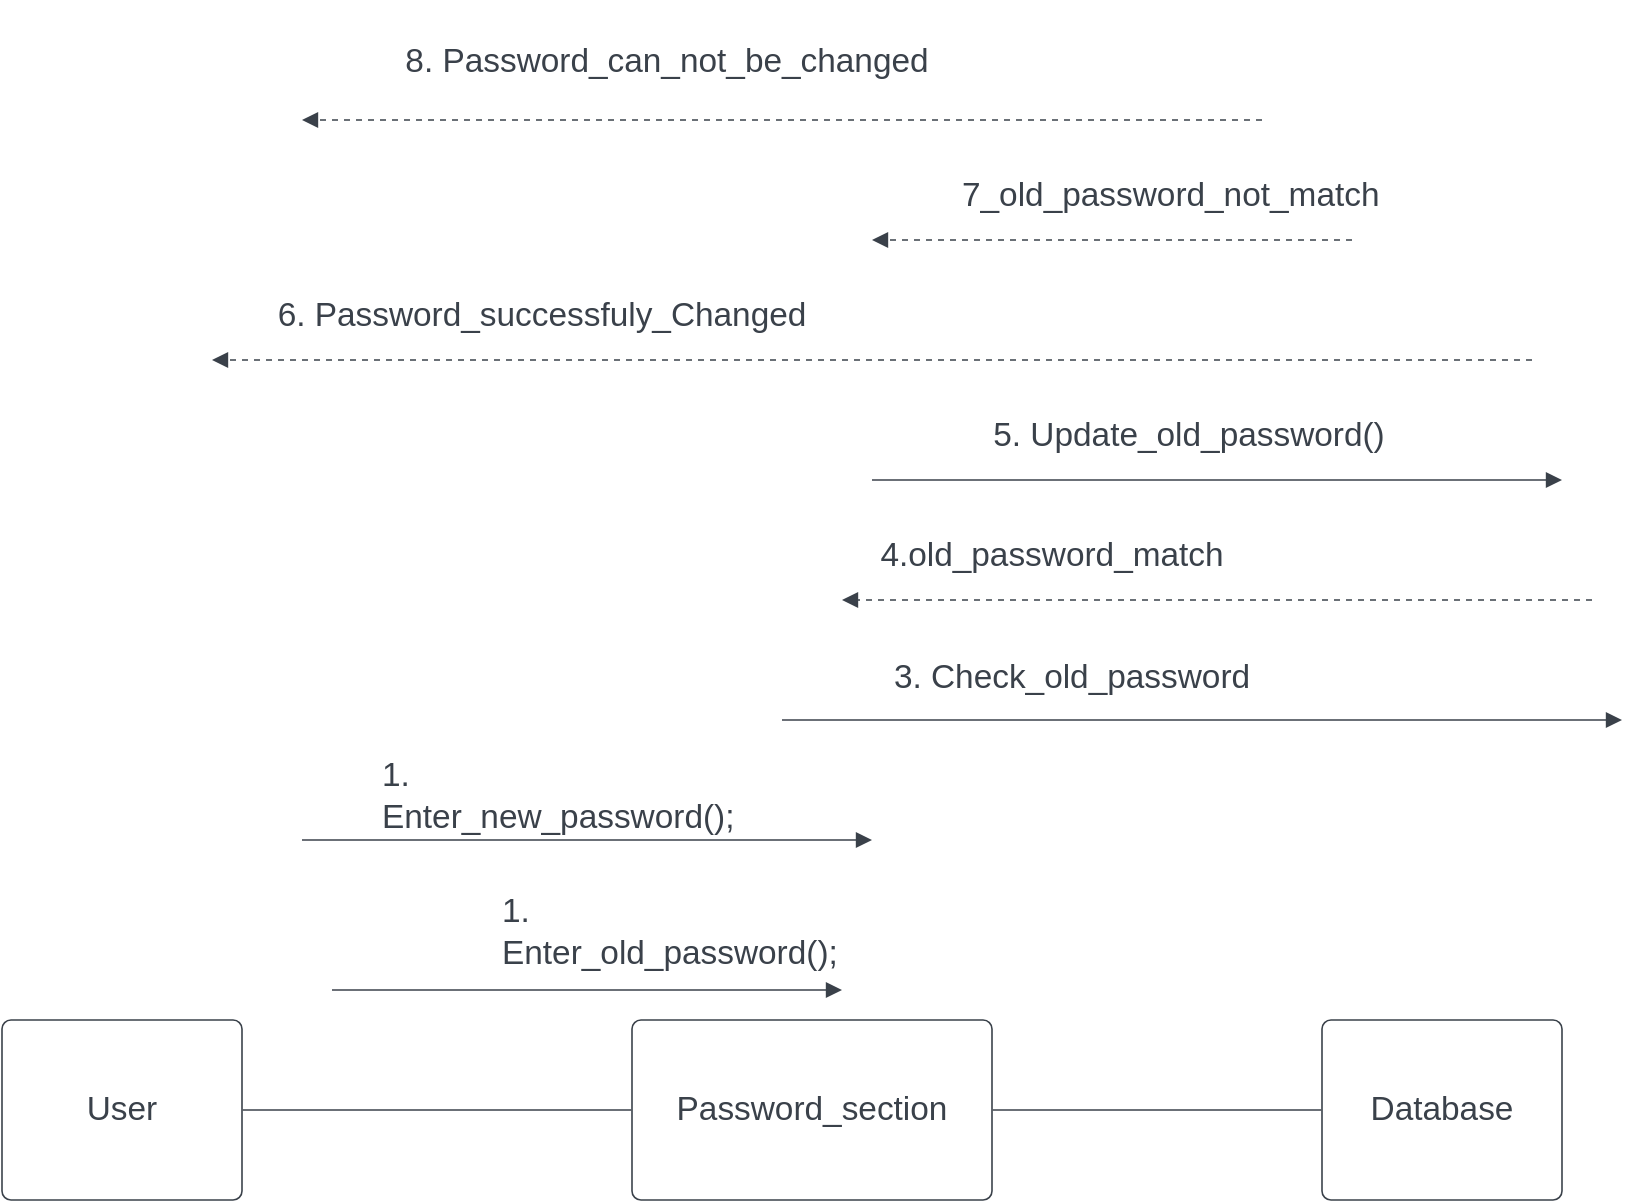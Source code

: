 <mxfile version="20.0.1" type="device"><diagram id="MHOnZzlbGCscSvnN5c8_" name="Page-1"><mxGraphModel dx="1422" dy="737" grid="1" gridSize="10" guides="1" tooltips="1" connect="1" arrows="1" fold="1" page="1" pageScale="1" pageWidth="827" pageHeight="1169" math="0" shadow="0"><root><mxCell id="0"/><mxCell id="1" parent="0"/><UserObject label="3. Check_old_password" lucidchartObjectId="xXLouRXSZRPX" id="3JobQEwSpA5xvWlvpnQr-1"><mxCell style="html=1;overflow=block;blockSpacing=1;whiteSpace=wrap;fontSize=16.7;fontColor=#3a414a;spacing=0;fillColor=#ffffff;strokeWidth=1.5;strokeColor=none;" vertex="1" parent="1"><mxGeometry x="640" y="361" width="180" height="45" as="geometry"/></mxCell></UserObject><UserObject label="&lt;ol style=&quot;margin: 0px; padding-left: 10px;list-style-position: inside; list-style-type:decimal&quot;&gt;&lt;li style=&quot;text-align:left;color:#3a414a;font-size:16.7px;&quot;&gt;&lt;span style=&quot;margin-left: 0px;margin-top: -2px;&quot;&gt;&lt;span style=&quot;font-size:16.7px;color:#3a414a;&quot;&gt;Enter_old_password();&lt;/span&gt;&lt;/span&gt;&lt;/li&gt;&lt;/ol&gt;" lucidchartObjectId="sWLoykLVCsQC" id="3JobQEwSpA5xvWlvpnQr-2"><mxCell style="html=1;overflow=block;blockSpacing=1;whiteSpace=wrap;fontSize=13;spacing=0;fillColor=#ffffff;strokeWidth=1.5;strokeColor=none;" vertex="1" parent="1"><mxGeometry x="435" y="488" width="180" height="45" as="geometry"/></mxCell></UserObject><UserObject label="6. Password_successfuly_Changed" lucidchartObjectId="dZLo0iNb9QCH" id="3JobQEwSpA5xvWlvpnQr-3"><mxCell style="html=1;overflow=block;blockSpacing=1;whiteSpace=wrap;fontSize=16.7;fontColor=#3a414a;spacing=0;fillColor=#ffffff;strokeWidth=1.5;strokeColor=none;" vertex="1" parent="1"><mxGeometry x="330" y="180" width="270" height="45" as="geometry"/></mxCell></UserObject><UserObject label="4.old_password_match" lucidchartObjectId="_XLodYeJjiwo" id="3JobQEwSpA5xvWlvpnQr-4"><mxCell style="html=1;overflow=block;blockSpacing=1;whiteSpace=wrap;fontSize=16.7;fontColor=#3a414a;spacing=0;fillColor=#ffffff;strokeWidth=1.5;strokeColor=none;" vertex="1" parent="1"><mxGeometry x="630" y="300" width="180" height="45" as="geometry"/></mxCell></UserObject><UserObject label="5. Update_old_password()" lucidchartObjectId="HYLovMAFq8Tl" id="3JobQEwSpA5xvWlvpnQr-5"><mxCell style="html=1;overflow=block;blockSpacing=1;whiteSpace=wrap;fontSize=16.7;fontColor=#3a414a;spacing=0;fillColor=#ffffff;strokeWidth=1.5;strokeColor=none;" vertex="1" parent="1"><mxGeometry x="660" y="240" width="257" height="45" as="geometry"/></mxCell></UserObject><UserObject label="8. Password_can_not_be_changed" lucidchartObjectId="H0Lo2zGnN2K7" id="3JobQEwSpA5xvWlvpnQr-6"><mxCell style="html=1;overflow=block;blockSpacing=1;whiteSpace=wrap;fontSize=16.7;fontColor=#3a414a;spacing=0;fillColor=#ffffff;strokeWidth=1.5;strokeColor=none;" vertex="1" parent="1"><mxGeometry x="390" y="45" width="275" height="61" as="geometry"/></mxCell></UserObject><UserObject label="7_old_password_not_match" lucidchartObjectId="2ZLo4AqRlz6L" id="3JobQEwSpA5xvWlvpnQr-7"><mxCell style="html=1;overflow=block;blockSpacing=1;whiteSpace=wrap;fontSize=16.7;fontColor=#3a414a;spacing=0;fillColor=#ffffff;strokeWidth=1.5;strokeColor=none;" vertex="1" parent="1"><mxGeometry x="675" y="120" width="180" height="45" as="geometry"/></mxCell></UserObject><UserObject label="User" lucidchartObjectId="PVLoS27cyX43" id="3JobQEwSpA5xvWlvpnQr-8"><mxCell style="html=1;overflow=block;blockSpacing=1;whiteSpace=wrap;fontSize=16.7;fontColor=#3a414a;spacing=3.8;strokeColor=#3a414a;strokeOpacity=100;rounded=1;absoluteArcSize=1;arcSize=9;strokeWidth=0.8;" vertex="1" parent="1"><mxGeometry x="195" y="555" width="120" height="90" as="geometry"/></mxCell></UserObject><UserObject label="Password_section" lucidchartObjectId="SVLobl7tIkgB" id="3JobQEwSpA5xvWlvpnQr-9"><mxCell style="html=1;overflow=block;blockSpacing=1;whiteSpace=wrap;fontSize=16.7;fontColor=#3a414a;spacing=3.8;strokeColor=#3a414a;strokeOpacity=100;rounded=1;absoluteArcSize=1;arcSize=9;strokeWidth=0.8;" vertex="1" parent="1"><mxGeometry x="510" y="555" width="180" height="90" as="geometry"/></mxCell></UserObject><UserObject label="Database" lucidchartObjectId="UVLoPGwxqt2K" id="3JobQEwSpA5xvWlvpnQr-10"><mxCell style="html=1;overflow=block;blockSpacing=1;whiteSpace=wrap;fontSize=16.7;fontColor=#3a414a;spacing=3.8;strokeColor=#3a414a;strokeOpacity=100;rounded=1;absoluteArcSize=1;arcSize=9;strokeWidth=0.8;" vertex="1" parent="1"><mxGeometry x="855" y="555" width="120" height="90" as="geometry"/></mxCell></UserObject><UserObject label="" lucidchartObjectId="fWLoqd2O_lp_" id="3JobQEwSpA5xvWlvpnQr-11"><mxCell style="html=1;jettySize=18;whiteSpace=wrap;fontSize=13;strokeColor=#3a414a;strokeOpacity=100;strokeWidth=0.8;rounded=1;arcSize=12;edgeStyle=orthogonalEdgeStyle;startArrow=none;endArrow=none;exitX=1.003;exitY=0.5;exitPerimeter=0;entryX=-0.002;entryY=0.5;entryPerimeter=0;" edge="1" parent="1" source="3JobQEwSpA5xvWlvpnQr-8" target="3JobQEwSpA5xvWlvpnQr-9"><mxGeometry width="100" height="100" relative="1" as="geometry"><Array as="points"/></mxGeometry></mxCell></UserObject><UserObject label="" lucidchartObjectId="hWLoScosxT47" id="3JobQEwSpA5xvWlvpnQr-12"><mxCell style="html=1;jettySize=18;whiteSpace=wrap;fontSize=13;strokeColor=#3a414a;strokeOpacity=100;strokeWidth=0.8;rounded=1;arcSize=12;edgeStyle=orthogonalEdgeStyle;startArrow=none;endArrow=none;exitX=1.002;exitY=0.5;exitPerimeter=0;entryX=-0.003;entryY=0.5;entryPerimeter=0;" edge="1" parent="1" source="3JobQEwSpA5xvWlvpnQr-9" target="3JobQEwSpA5xvWlvpnQr-10"><mxGeometry width="100" height="100" relative="1" as="geometry"><Array as="points"/></mxGeometry></mxCell></UserObject><UserObject label="" lucidchartObjectId="pWLotm8MkDl3" id="3JobQEwSpA5xvWlvpnQr-13"><mxCell style="html=1;jettySize=18;whiteSpace=wrap;fontSize=13;strokeColor=#3a414a;strokeOpacity=100;strokeWidth=0.8;rounded=1;arcSize=12;edgeStyle=orthogonalEdgeStyle;startArrow=none;endArrow=block;endFill=1;" edge="1" parent="1"><mxGeometry width="100" height="100" relative="1" as="geometry"><Array as="points"/><mxPoint x="360" y="540" as="sourcePoint"/><mxPoint x="615" y="540" as="targetPoint"/></mxGeometry></mxCell></UserObject><UserObject label="&lt;ol style=&quot;margin: 0px; padding-left: 10px;list-style-position: inside; list-style-type:decimal&quot;&gt;&lt;li style=&quot;text-align:left;color:#3a414a;font-size:16.7px;&quot;&gt;&lt;span style=&quot;margin-left: 0px;margin-top: -2px;&quot;&gt;&lt;span style=&quot;font-size:16.7px;color:#3a414a;&quot;&gt;Enter_new_password();&lt;/span&gt;&lt;/span&gt;&lt;/li&gt;&lt;/ol&gt;" lucidchartObjectId="TWLoMn87l6TL" id="3JobQEwSpA5xvWlvpnQr-14"><mxCell style="html=1;overflow=block;blockSpacing=1;whiteSpace=wrap;fontSize=13;spacing=0;fillColor=#ffffff;strokeWidth=1.5;strokeColor=none;" vertex="1" parent="1"><mxGeometry x="375" y="420" width="180" height="45" as="geometry"/></mxCell></UserObject><UserObject label="" lucidchartObjectId="TWLosaBDRr.F" id="3JobQEwSpA5xvWlvpnQr-15"><mxCell style="html=1;jettySize=18;whiteSpace=wrap;fontSize=13;strokeColor=#3a414a;strokeOpacity=100;strokeWidth=0.8;rounded=1;arcSize=12;edgeStyle=orthogonalEdgeStyle;startArrow=none;endArrow=block;endFill=1;" edge="1" parent="1"><mxGeometry width="100" height="100" relative="1" as="geometry"><Array as="points"/><mxPoint x="345" y="465" as="sourcePoint"/><mxPoint x="630" y="465" as="targetPoint"/></mxGeometry></mxCell></UserObject><UserObject label="" lucidchartObjectId="sXLoqY0qcQzN" id="3JobQEwSpA5xvWlvpnQr-16"><mxCell style="html=1;jettySize=18;whiteSpace=wrap;fontSize=13;strokeColor=#3a414a;strokeOpacity=100;strokeWidth=0.8;rounded=1;arcSize=12;edgeStyle=orthogonalEdgeStyle;startArrow=none;endArrow=block;endFill=1;" edge="1" parent="1"><mxGeometry width="100" height="100" relative="1" as="geometry"><Array as="points"/><mxPoint x="585" y="405" as="sourcePoint"/><mxPoint x="1005" y="405" as="targetPoint"/></mxGeometry></mxCell></UserObject><UserObject label="" lucidchartObjectId="4XLos5cnregb" id="3JobQEwSpA5xvWlvpnQr-17"><mxCell style="html=1;jettySize=18;whiteSpace=wrap;fontSize=13;strokeColor=#3a414a;strokeOpacity=100;dashed=1;fixDash=1;strokeWidth=0.8;rounded=1;arcSize=12;edgeStyle=orthogonalEdgeStyle;startArrow=none;endArrow=block;endFill=1;" edge="1" parent="1"><mxGeometry width="100" height="100" relative="1" as="geometry"><Array as="points"/><mxPoint x="990" y="345" as="sourcePoint"/><mxPoint x="615" y="345" as="targetPoint"/></mxGeometry></mxCell></UserObject><UserObject label="" lucidchartObjectId="FYLo~waIH6qp" id="3JobQEwSpA5xvWlvpnQr-18"><mxCell style="html=1;jettySize=18;whiteSpace=wrap;fontSize=13;strokeColor=#3a414a;strokeOpacity=100;strokeWidth=0.8;rounded=1;arcSize=12;edgeStyle=orthogonalEdgeStyle;startArrow=none;endArrow=block;endFill=1;" edge="1" parent="1"><mxGeometry width="100" height="100" relative="1" as="geometry"><Array as="points"/><mxPoint x="630" y="285" as="sourcePoint"/><mxPoint x="975" y="285" as="targetPoint"/></mxGeometry></mxCell></UserObject><UserObject label="" lucidchartObjectId="1YLoIVCF8EH." id="3JobQEwSpA5xvWlvpnQr-19"><mxCell style="html=1;jettySize=18;whiteSpace=wrap;fontSize=13;strokeColor=#3a414a;strokeOpacity=100;dashed=1;fixDash=1;strokeWidth=0.8;rounded=1;arcSize=12;edgeStyle=orthogonalEdgeStyle;startArrow=none;endArrow=block;endFill=1;" edge="1" parent="1"><mxGeometry width="100" height="100" relative="1" as="geometry"><Array as="points"/><mxPoint x="960" y="225" as="sourcePoint"/><mxPoint x="300" y="225" as="targetPoint"/></mxGeometry></mxCell></UserObject><UserObject label="" lucidchartObjectId="SZLoIgP2QjTo" id="3JobQEwSpA5xvWlvpnQr-20"><mxCell style="html=1;jettySize=18;whiteSpace=wrap;fontSize=13;strokeColor=#3a414a;strokeOpacity=100;dashed=1;fixDash=1;strokeWidth=0.8;rounded=1;arcSize=12;edgeStyle=orthogonalEdgeStyle;startArrow=none;endArrow=block;endFill=1;" edge="1" parent="1"><mxGeometry width="100" height="100" relative="1" as="geometry"><Array as="points"/><mxPoint x="870" y="165" as="sourcePoint"/><mxPoint x="630" y="165" as="targetPoint"/></mxGeometry></mxCell></UserObject><UserObject label="" lucidchartObjectId="s0LoaN68Uqon" id="3JobQEwSpA5xvWlvpnQr-21"><mxCell style="html=1;jettySize=18;whiteSpace=wrap;fontSize=13;strokeColor=#3a414a;strokeOpacity=100;dashed=1;fixDash=1;strokeWidth=0.8;rounded=1;arcSize=12;edgeStyle=orthogonalEdgeStyle;startArrow=none;endArrow=block;endFill=1;" edge="1" parent="1"><mxGeometry width="100" height="100" relative="1" as="geometry"><Array as="points"/><mxPoint x="825" y="105" as="sourcePoint"/><mxPoint x="345" y="105" as="targetPoint"/></mxGeometry></mxCell></UserObject></root></mxGraphModel></diagram></mxfile>